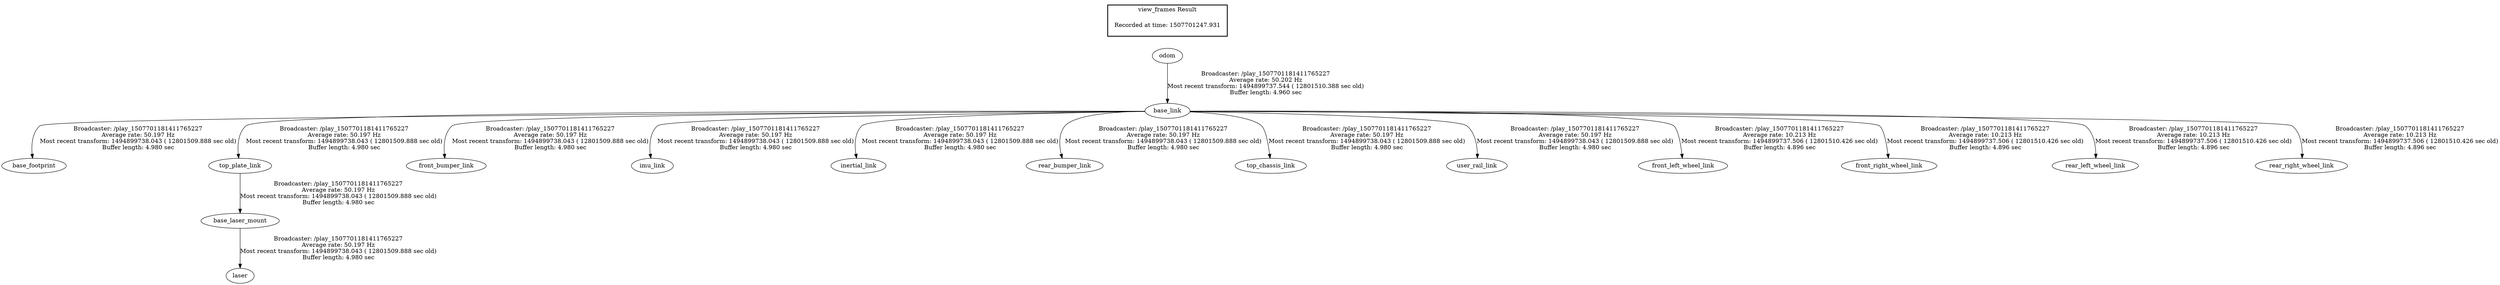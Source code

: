 digraph G {
"base_link" -> "base_footprint"[label="Broadcaster: /play_1507701181411765227\nAverage rate: 50.197 Hz\nMost recent transform: 1494899738.043 ( 12801509.888 sec old)\nBuffer length: 4.980 sec\n"];
"odom" -> "base_link"[label="Broadcaster: /play_1507701181411765227\nAverage rate: 50.202 Hz\nMost recent transform: 1494899737.544 ( 12801510.388 sec old)\nBuffer length: 4.960 sec\n"];
"base_laser_mount" -> "laser"[label="Broadcaster: /play_1507701181411765227\nAverage rate: 50.197 Hz\nMost recent transform: 1494899738.043 ( 12801509.888 sec old)\nBuffer length: 4.980 sec\n"];
"top_plate_link" -> "base_laser_mount"[label="Broadcaster: /play_1507701181411765227\nAverage rate: 50.197 Hz\nMost recent transform: 1494899738.043 ( 12801509.888 sec old)\nBuffer length: 4.980 sec\n"];
"base_link" -> "front_bumper_link"[label="Broadcaster: /play_1507701181411765227\nAverage rate: 50.197 Hz\nMost recent transform: 1494899738.043 ( 12801509.888 sec old)\nBuffer length: 4.980 sec\n"];
"base_link" -> "imu_link"[label="Broadcaster: /play_1507701181411765227\nAverage rate: 50.197 Hz\nMost recent transform: 1494899738.043 ( 12801509.888 sec old)\nBuffer length: 4.980 sec\n"];
"base_link" -> "inertial_link"[label="Broadcaster: /play_1507701181411765227\nAverage rate: 50.197 Hz\nMost recent transform: 1494899738.043 ( 12801509.888 sec old)\nBuffer length: 4.980 sec\n"];
"base_link" -> "top_plate_link"[label="Broadcaster: /play_1507701181411765227\nAverage rate: 50.197 Hz\nMost recent transform: 1494899738.043 ( 12801509.888 sec old)\nBuffer length: 4.980 sec\n"];
"base_link" -> "rear_bumper_link"[label="Broadcaster: /play_1507701181411765227\nAverage rate: 50.197 Hz\nMost recent transform: 1494899738.043 ( 12801509.888 sec old)\nBuffer length: 4.980 sec\n"];
"base_link" -> "top_chassis_link"[label="Broadcaster: /play_1507701181411765227\nAverage rate: 50.197 Hz\nMost recent transform: 1494899738.043 ( 12801509.888 sec old)\nBuffer length: 4.980 sec\n"];
"base_link" -> "user_rail_link"[label="Broadcaster: /play_1507701181411765227\nAverage rate: 50.197 Hz\nMost recent transform: 1494899738.043 ( 12801509.888 sec old)\nBuffer length: 4.980 sec\n"];
"base_link" -> "front_left_wheel_link"[label="Broadcaster: /play_1507701181411765227\nAverage rate: 10.213 Hz\nMost recent transform: 1494899737.506 ( 12801510.426 sec old)\nBuffer length: 4.896 sec\n"];
"base_link" -> "front_right_wheel_link"[label="Broadcaster: /play_1507701181411765227\nAverage rate: 10.213 Hz\nMost recent transform: 1494899737.506 ( 12801510.426 sec old)\nBuffer length: 4.896 sec\n"];
"base_link" -> "rear_left_wheel_link"[label="Broadcaster: /play_1507701181411765227\nAverage rate: 10.213 Hz\nMost recent transform: 1494899737.506 ( 12801510.426 sec old)\nBuffer length: 4.896 sec\n"];
"base_link" -> "rear_right_wheel_link"[label="Broadcaster: /play_1507701181411765227\nAverage rate: 10.213 Hz\nMost recent transform: 1494899737.506 ( 12801510.426 sec old)\nBuffer length: 4.896 sec\n"];
edge [style=invis];
 subgraph cluster_legend { style=bold; color=black; label ="view_frames Result";
"Recorded at time: 1507701247.931"[ shape=plaintext ] ;
 }->"odom";
}